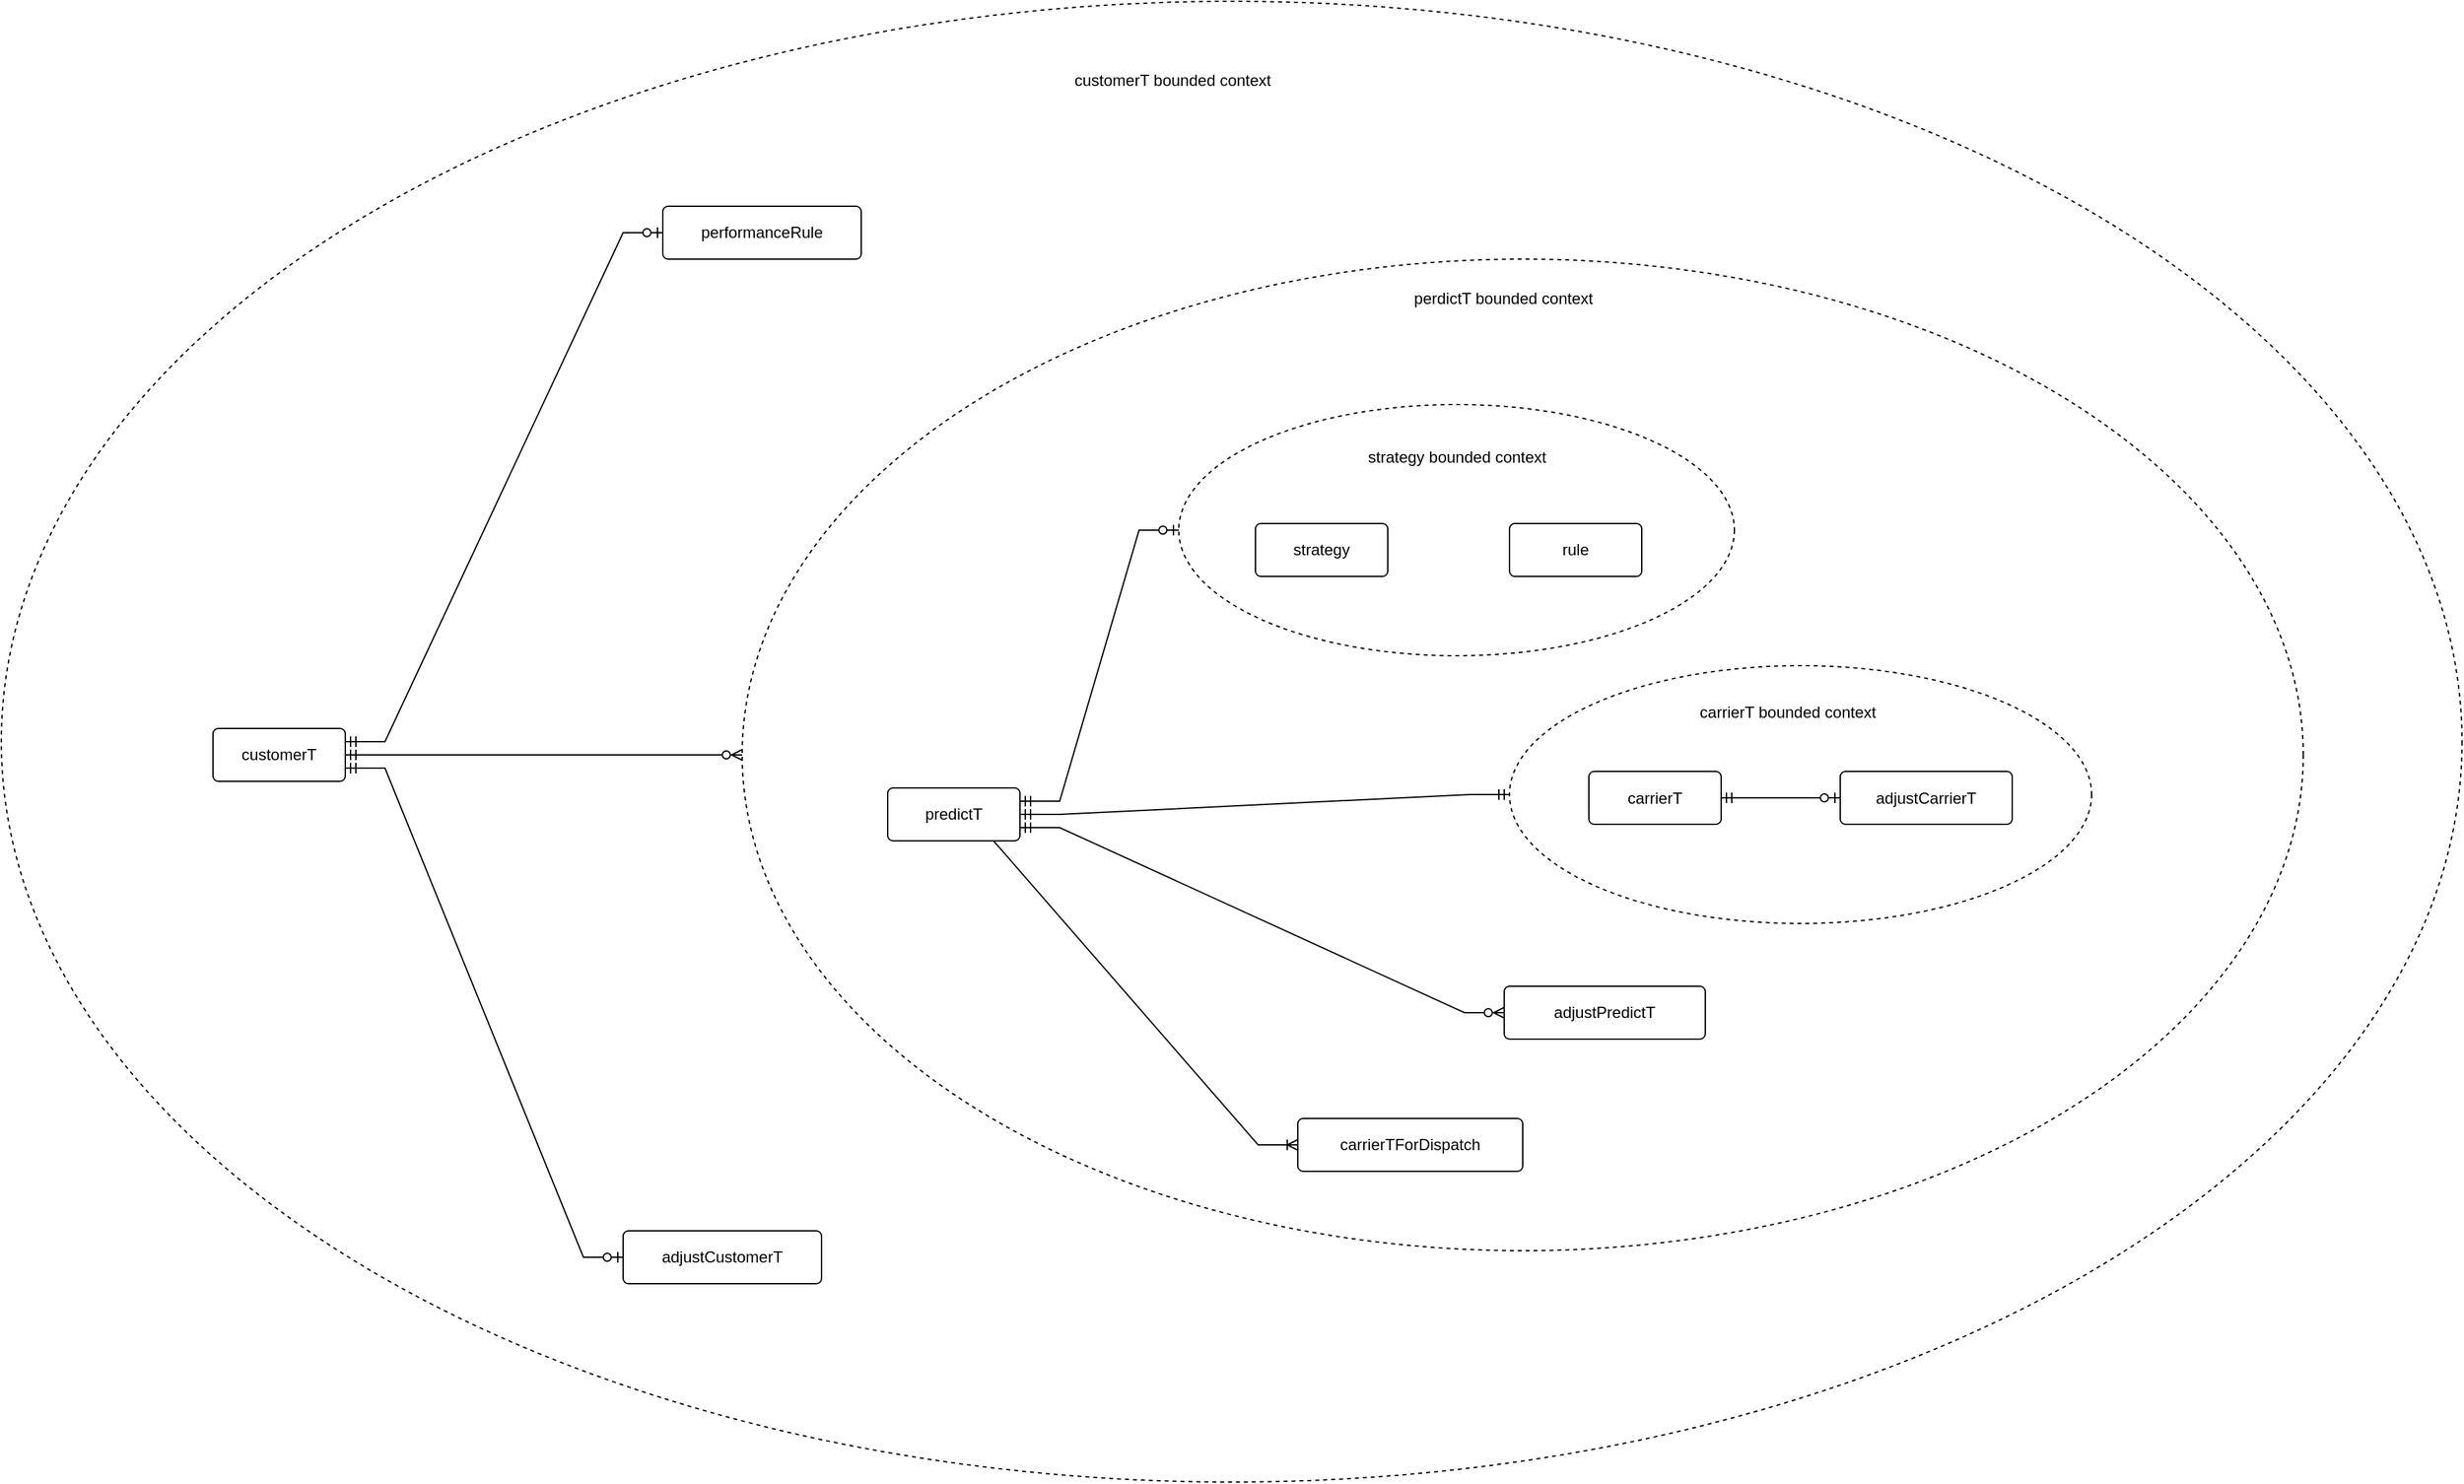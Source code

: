 <mxfile version="22.1.7" type="github">
  <diagram name="第 1 页" id="Sy9umP3xg3mDAJ2cGHKU">
    <mxGraphModel dx="2947" dy="2222" grid="1" gridSize="10" guides="1" tooltips="1" connect="1" arrows="1" fold="1" page="1" pageScale="1" pageWidth="827" pageHeight="1169" math="0" shadow="0">
      <root>
        <mxCell id="0" />
        <mxCell id="1" parent="0" />
        <mxCell id="5gtfUiYYgIrYR47HqZrA-16" value="" style="ellipse;whiteSpace=wrap;html=1;align=center;dashed=1;" vertex="1" parent="1">
          <mxGeometry x="-390" y="-360" width="1860" height="1120" as="geometry" />
        </mxCell>
        <mxCell id="5gtfUiYYgIrYR47HqZrA-20" value="" style="ellipse;whiteSpace=wrap;html=1;align=center;dashed=1;" vertex="1" parent="1">
          <mxGeometry x="170" y="-165" width="1180" height="750" as="geometry" />
        </mxCell>
        <mxCell id="5gtfUiYYgIrYR47HqZrA-49" value="" style="ellipse;whiteSpace=wrap;html=1;align=center;dashed=1;" vertex="1" parent="1">
          <mxGeometry x="750" y="142.5" width="440" height="195" as="geometry" />
        </mxCell>
        <mxCell id="5gtfUiYYgIrYR47HqZrA-47" value="" style="ellipse;whiteSpace=wrap;html=1;align=center;dashed=1;" vertex="1" parent="1">
          <mxGeometry x="500" y="-55" width="420" height="190" as="geometry" />
        </mxCell>
        <mxCell id="5gtfUiYYgIrYR47HqZrA-2" value="customerT" style="rounded=1;arcSize=10;whiteSpace=wrap;html=1;align=center;" vertex="1" parent="1">
          <mxGeometry x="-230" y="190" width="100" height="40" as="geometry" />
        </mxCell>
        <mxCell id="5gtfUiYYgIrYR47HqZrA-3" value="predictT" style="rounded=1;arcSize=10;whiteSpace=wrap;html=1;align=center;" vertex="1" parent="1">
          <mxGeometry x="280" y="235" width="100" height="40" as="geometry" />
        </mxCell>
        <mxCell id="5gtfUiYYgIrYR47HqZrA-5" value="carrierT" style="rounded=1;arcSize=10;whiteSpace=wrap;html=1;align=center;" vertex="1" parent="1">
          <mxGeometry x="810" y="222.5" width="100" height="40" as="geometry" />
        </mxCell>
        <mxCell id="5gtfUiYYgIrYR47HqZrA-6" value="" style="edgeStyle=entityRelationEdgeStyle;fontSize=12;html=1;endArrow=ERmandOne;startArrow=ERmandOne;rounded=0;exitX=1;exitY=0.5;exitDx=0;exitDy=0;entryX=0;entryY=0.5;entryDx=0;entryDy=0;" edge="1" parent="1" source="5gtfUiYYgIrYR47HqZrA-3" target="5gtfUiYYgIrYR47HqZrA-49">
          <mxGeometry width="100" height="100" relative="1" as="geometry">
            <mxPoint x="556" y="350" as="sourcePoint" />
            <mxPoint x="700" y="335" as="targetPoint" />
          </mxGeometry>
        </mxCell>
        <mxCell id="5gtfUiYYgIrYR47HqZrA-10" value="adjustCarrierT" style="rounded=1;arcSize=10;whiteSpace=wrap;html=1;align=center;" vertex="1" parent="1">
          <mxGeometry x="1000" y="222.5" width="130" height="40" as="geometry" />
        </mxCell>
        <mxCell id="5gtfUiYYgIrYR47HqZrA-12" value="adjustCustomerT" style="rounded=1;arcSize=10;whiteSpace=wrap;html=1;align=center;" vertex="1" parent="1">
          <mxGeometry x="80" y="570" width="150" height="40" as="geometry" />
        </mxCell>
        <mxCell id="5gtfUiYYgIrYR47HqZrA-13" value="adjustPredictT" style="rounded=1;arcSize=10;whiteSpace=wrap;html=1;align=center;" vertex="1" parent="1">
          <mxGeometry x="746" y="385" width="152" height="40" as="geometry" />
        </mxCell>
        <mxCell id="5gtfUiYYgIrYR47HqZrA-14" value="" style="edgeStyle=entityRelationEdgeStyle;fontSize=12;html=1;endArrow=ERoneToMany;rounded=0;exitX=0.5;exitY=1;exitDx=0;exitDy=0;" edge="1" parent="1" source="5gtfUiYYgIrYR47HqZrA-3" target="5gtfUiYYgIrYR47HqZrA-32">
          <mxGeometry width="100" height="100" relative="1" as="geometry">
            <mxPoint x="386" y="480" as="sourcePoint" />
            <mxPoint x="486" y="380" as="targetPoint" />
          </mxGeometry>
        </mxCell>
        <mxCell id="5gtfUiYYgIrYR47HqZrA-17" value="customerT bounded context" style="text;html=1;align=center;verticalAlign=middle;resizable=0;points=[];autosize=1;strokeColor=none;fillColor=none;" vertex="1" parent="1">
          <mxGeometry x="370" y="-320" width="250" height="40" as="geometry" />
        </mxCell>
        <mxCell id="5gtfUiYYgIrYR47HqZrA-18" value="performanceRule" style="rounded=1;arcSize=10;whiteSpace=wrap;html=1;align=center;" vertex="1" parent="1">
          <mxGeometry x="110" y="-205" width="150" height="40" as="geometry" />
        </mxCell>
        <mxCell id="5gtfUiYYgIrYR47HqZrA-21" value="perdictT bounded context" style="text;html=1;align=center;verticalAlign=middle;resizable=0;points=[];autosize=1;strokeColor=none;fillColor=none;" vertex="1" parent="1">
          <mxGeometry x="630" y="-155" width="230" height="40" as="geometry" />
        </mxCell>
        <mxCell id="5gtfUiYYgIrYR47HqZrA-26" value="strategy" style="rounded=1;arcSize=10;whiteSpace=wrap;html=1;align=center;" vertex="1" parent="1">
          <mxGeometry x="558" y="35" width="100" height="40" as="geometry" />
        </mxCell>
        <mxCell id="5gtfUiYYgIrYR47HqZrA-27" value="rule" style="rounded=1;arcSize=10;whiteSpace=wrap;html=1;align=center;" vertex="1" parent="1">
          <mxGeometry x="750" y="35" width="100" height="40" as="geometry" />
        </mxCell>
        <mxCell id="5gtfUiYYgIrYR47HqZrA-32" value="carrierTForDispatch" style="rounded=1;arcSize=10;whiteSpace=wrap;html=1;align=center;" vertex="1" parent="1">
          <mxGeometry x="590" y="485" width="170" height="40" as="geometry" />
        </mxCell>
        <mxCell id="5gtfUiYYgIrYR47HqZrA-34" value="" style="edgeStyle=entityRelationEdgeStyle;fontSize=12;html=1;endArrow=ERzeroToOne;startArrow=ERmandOne;rounded=0;exitX=1;exitY=0.25;exitDx=0;exitDy=0;" edge="1" parent="1" source="5gtfUiYYgIrYR47HqZrA-2" target="5gtfUiYYgIrYR47HqZrA-18">
          <mxGeometry width="100" height="100" relative="1" as="geometry">
            <mxPoint x="-180" y="100" as="sourcePoint" />
            <mxPoint x="-30" y="-20" as="targetPoint" />
          </mxGeometry>
        </mxCell>
        <mxCell id="5gtfUiYYgIrYR47HqZrA-35" value="" style="edgeStyle=entityRelationEdgeStyle;fontSize=12;html=1;endArrow=ERzeroToOne;startArrow=ERmandOne;rounded=0;exitX=1;exitY=0.25;exitDx=0;exitDy=0;entryX=0;entryY=0.5;entryDx=0;entryDy=0;" edge="1" parent="1" source="5gtfUiYYgIrYR47HqZrA-3" target="5gtfUiYYgIrYR47HqZrA-47">
          <mxGeometry width="100" height="100" relative="1" as="geometry">
            <mxPoint x="-320" y="75" as="sourcePoint" />
            <mxPoint x="440" y="265" as="targetPoint" />
          </mxGeometry>
        </mxCell>
        <mxCell id="5gtfUiYYgIrYR47HqZrA-39" value="" style="edgeStyle=entityRelationEdgeStyle;fontSize=12;html=1;endArrow=ERzeroToMany;startArrow=ERmandOne;rounded=0;exitX=1;exitY=0.75;exitDx=0;exitDy=0;" edge="1" parent="1" source="5gtfUiYYgIrYR47HqZrA-3" target="5gtfUiYYgIrYR47HqZrA-13">
          <mxGeometry width="100" height="100" relative="1" as="geometry">
            <mxPoint x="390" y="485" as="sourcePoint" />
            <mxPoint x="490" y="385" as="targetPoint" />
          </mxGeometry>
        </mxCell>
        <mxCell id="5gtfUiYYgIrYR47HqZrA-42" value="" style="edgeStyle=entityRelationEdgeStyle;fontSize=12;html=1;endArrow=ERzeroToOne;startArrow=ERmandOne;rounded=0;exitX=1;exitY=0.5;exitDx=0;exitDy=0;entryX=0;entryY=0.5;entryDx=0;entryDy=0;" edge="1" parent="1" source="5gtfUiYYgIrYR47HqZrA-5" target="5gtfUiYYgIrYR47HqZrA-10">
          <mxGeometry width="100" height="100" relative="1" as="geometry">
            <mxPoint x="970" y="247.5" as="sourcePoint" />
            <mxPoint x="1070" y="147.5" as="targetPoint" />
          </mxGeometry>
        </mxCell>
        <mxCell id="5gtfUiYYgIrYR47HqZrA-48" value="strategy bounded context" style="text;html=1;align=center;verticalAlign=middle;resizable=0;points=[];autosize=1;strokeColor=none;fillColor=none;" vertex="1" parent="1">
          <mxGeometry x="595" y="-35" width="230" height="40" as="geometry" />
        </mxCell>
        <mxCell id="5gtfUiYYgIrYR47HqZrA-50" value="carrierT bounded context" style="text;html=1;align=center;verticalAlign=middle;resizable=0;points=[];autosize=1;strokeColor=none;fillColor=none;" vertex="1" parent="1">
          <mxGeometry x="850" y="157.5" width="220" height="40" as="geometry" />
        </mxCell>
        <mxCell id="5gtfUiYYgIrYR47HqZrA-58" value="" style="edgeStyle=entityRelationEdgeStyle;fontSize=12;html=1;endArrow=ERzeroToOne;startArrow=ERmandOne;rounded=0;exitX=1;exitY=0.75;exitDx=0;exitDy=0;entryX=0;entryY=0.5;entryDx=0;entryDy=0;" edge="1" parent="1" source="5gtfUiYYgIrYR47HqZrA-2" target="5gtfUiYYgIrYR47HqZrA-12">
          <mxGeometry width="100" height="100" relative="1" as="geometry">
            <mxPoint x="-60" y="400" as="sourcePoint" />
            <mxPoint x="40" y="300" as="targetPoint" />
          </mxGeometry>
        </mxCell>
        <mxCell id="5gtfUiYYgIrYR47HqZrA-59" value="" style="edgeStyle=entityRelationEdgeStyle;fontSize=12;html=1;endArrow=ERzeroToMany;startArrow=ERmandOne;rounded=0;exitX=1;exitY=0.5;exitDx=0;exitDy=0;entryX=0;entryY=0.5;entryDx=0;entryDy=0;" edge="1" parent="1" source="5gtfUiYYgIrYR47HqZrA-2" target="5gtfUiYYgIrYR47HqZrA-20">
          <mxGeometry width="100" height="100" relative="1" as="geometry">
            <mxPoint x="20" y="170" as="sourcePoint" />
            <mxPoint x="120" y="70" as="targetPoint" />
          </mxGeometry>
        </mxCell>
      </root>
    </mxGraphModel>
  </diagram>
</mxfile>
